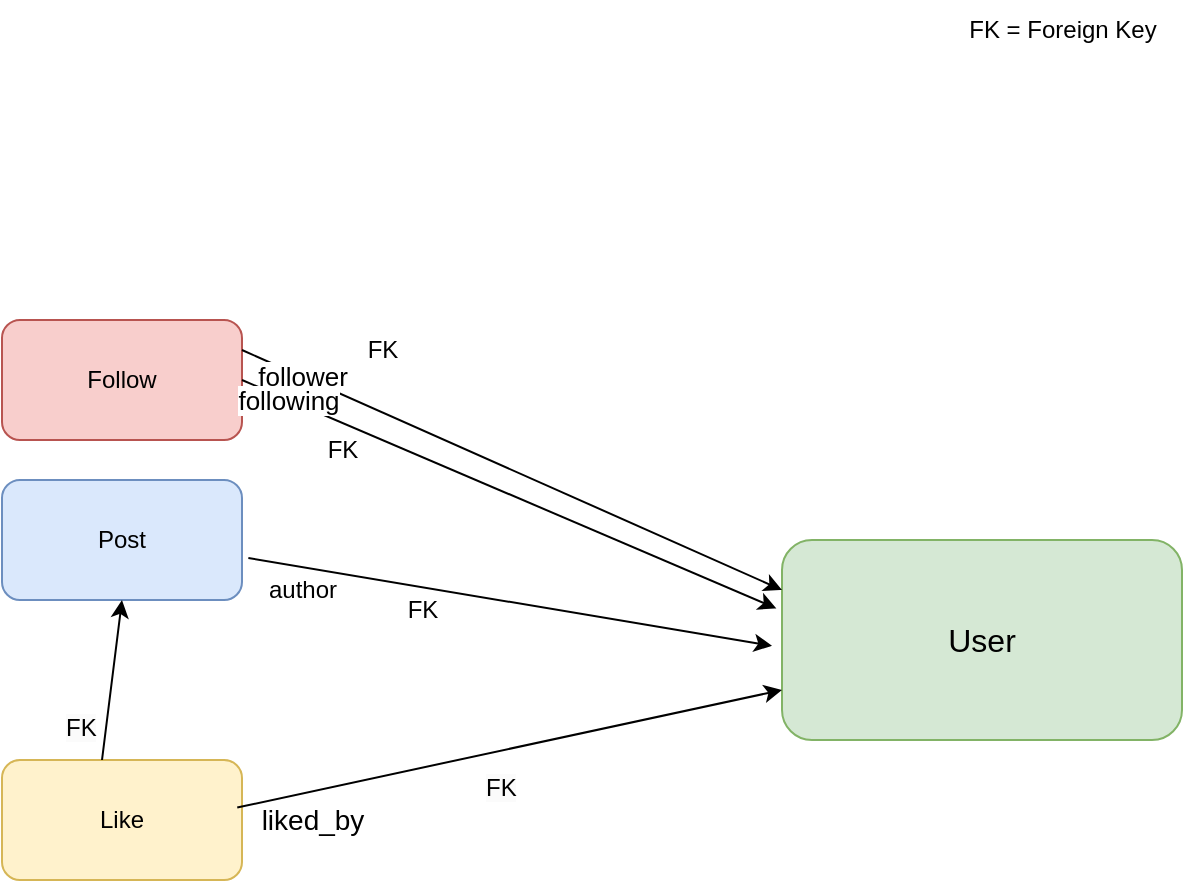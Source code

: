 <mxfile version="24.4.10" type="github">
  <diagram name="Page-1" id="FZ8XiWYrmwSJmpzqYuwW">
    <mxGraphModel dx="1050" dy="557" grid="1" gridSize="10" guides="1" tooltips="1" connect="1" arrows="1" fold="1" page="1" pageScale="1" pageWidth="827" pageHeight="1169" math="0" shadow="0">
      <root>
        <mxCell id="0" />
        <mxCell id="1" parent="0" />
        <mxCell id="QTA3vDswp-ZJsieZmJUL-1" value="User" style="rounded=1;whiteSpace=wrap;html=1;fillColor=#d5e8d4;strokeColor=#82b366;fontSize=16;" parent="1" vertex="1">
          <mxGeometry x="540" y="300" width="200" height="100" as="geometry" />
        </mxCell>
        <mxCell id="QTA3vDswp-ZJsieZmJUL-16" value="Follow" style="rounded=1;whiteSpace=wrap;html=1;fillColor=#f8cecc;strokeColor=#b85450;" parent="1" vertex="1">
          <mxGeometry x="150" y="190" width="120" height="60" as="geometry" />
        </mxCell>
        <mxCell id="QTA3vDswp-ZJsieZmJUL-22" value="FK" style="text;html=1;align=center;verticalAlign=middle;resizable=0;points=[];autosize=1;strokeColor=none;fillColor=none;" parent="1" vertex="1">
          <mxGeometry x="300" y="240" width="40" height="30" as="geometry" />
        </mxCell>
        <mxCell id="QTA3vDswp-ZJsieZmJUL-23" value="FK" style="text;html=1;align=center;verticalAlign=middle;resizable=0;points=[];autosize=1;strokeColor=none;fillColor=none;" parent="1" vertex="1">
          <mxGeometry x="320" y="190" width="40" height="30" as="geometry" />
        </mxCell>
        <mxCell id="QTA3vDswp-ZJsieZmJUL-25" value="FK = Foreign Key" style="text;html=1;align=center;verticalAlign=middle;resizable=0;points=[];autosize=1;strokeColor=none;fillColor=none;" parent="1" vertex="1">
          <mxGeometry x="620" y="30" width="120" height="30" as="geometry" />
        </mxCell>
        <mxCell id="Rn-DHg0a_0eI_13u3Wai-1" value="Post" style="rounded=1;whiteSpace=wrap;html=1;fillColor=#dae8fc;strokeColor=#6c8ebf;" vertex="1" parent="1">
          <mxGeometry x="150" y="270" width="120" height="60" as="geometry" />
        </mxCell>
        <mxCell id="Rn-DHg0a_0eI_13u3Wai-2" value="" style="endArrow=classic;html=1;rounded=0;entryX=0;entryY=0.25;entryDx=0;entryDy=0;exitX=1;exitY=0.25;exitDx=0;exitDy=0;" edge="1" parent="1" source="QTA3vDswp-ZJsieZmJUL-16" target="QTA3vDswp-ZJsieZmJUL-1">
          <mxGeometry width="50" height="50" relative="1" as="geometry">
            <mxPoint x="270" y="190" as="sourcePoint" />
            <mxPoint x="320" y="140" as="targetPoint" />
          </mxGeometry>
        </mxCell>
        <mxCell id="Rn-DHg0a_0eI_13u3Wai-4" value="&lt;font style=&quot;font-size: 13px;&quot;&gt;follower&lt;/font&gt;" style="edgeLabel;html=1;align=center;verticalAlign=middle;resizable=0;points=[];" vertex="1" connectable="0" parent="Rn-DHg0a_0eI_13u3Wai-2">
          <mxGeometry x="-0.777" y="1" relative="1" as="geometry">
            <mxPoint x="-1" as="offset" />
          </mxGeometry>
        </mxCell>
        <mxCell id="Rn-DHg0a_0eI_13u3Wai-3" value="" style="endArrow=classic;html=1;rounded=0;entryX=-0.014;entryY=0.342;entryDx=0;entryDy=0;exitX=1;exitY=0.75;exitDx=0;exitDy=0;entryPerimeter=0;" edge="1" parent="1" target="QTA3vDswp-ZJsieZmJUL-1">
          <mxGeometry width="50" height="50" relative="1" as="geometry">
            <mxPoint x="270" y="220" as="sourcePoint" />
            <mxPoint x="450" y="290" as="targetPoint" />
          </mxGeometry>
        </mxCell>
        <mxCell id="Rn-DHg0a_0eI_13u3Wai-5" value="&lt;font style=&quot;font-size: 13px;&quot;&gt;following&lt;/font&gt;" style="edgeLabel;html=1;align=center;verticalAlign=middle;resizable=0;points=[];" vertex="1" connectable="0" parent="Rn-DHg0a_0eI_13u3Wai-3">
          <mxGeometry x="-0.831" relative="1" as="geometry">
            <mxPoint as="offset" />
          </mxGeometry>
        </mxCell>
        <mxCell id="Rn-DHg0a_0eI_13u3Wai-7" value="author" style="text;html=1;align=center;verticalAlign=middle;resizable=0;points=[];autosize=1;strokeColor=none;fillColor=none;" vertex="1" parent="1">
          <mxGeometry x="270" y="310" width="60" height="30" as="geometry" />
        </mxCell>
        <mxCell id="Rn-DHg0a_0eI_13u3Wai-9" value="" style="endArrow=classic;html=1;rounded=0;entryX=-0.012;entryY=0.886;entryDx=0;entryDy=0;entryPerimeter=0;exitX=0.053;exitY=-0.033;exitDx=0;exitDy=0;exitPerimeter=0;" edge="1" parent="1" source="Rn-DHg0a_0eI_13u3Wai-7">
          <mxGeometry width="50" height="50" relative="1" as="geometry">
            <mxPoint x="285" y="347.07" as="sourcePoint" />
            <mxPoint x="535.0" y="352.93" as="targetPoint" />
          </mxGeometry>
        </mxCell>
        <mxCell id="Rn-DHg0a_0eI_13u3Wai-10" value="FK" style="text;html=1;align=center;verticalAlign=middle;resizable=0;points=[];autosize=1;strokeColor=none;fillColor=none;" vertex="1" parent="1">
          <mxGeometry x="340" y="320" width="40" height="30" as="geometry" />
        </mxCell>
        <mxCell id="Rn-DHg0a_0eI_13u3Wai-11" value="Like" style="rounded=1;whiteSpace=wrap;html=1;fillColor=#fff2cc;strokeColor=#d6b656;" vertex="1" parent="1">
          <mxGeometry x="150" y="410" width="120" height="60" as="geometry" />
        </mxCell>
        <mxCell id="Rn-DHg0a_0eI_13u3Wai-12" value="" style="endArrow=classic;html=1;rounded=0;entryX=0.5;entryY=1;entryDx=0;entryDy=0;" edge="1" parent="1" target="Rn-DHg0a_0eI_13u3Wai-1">
          <mxGeometry width="50" height="50" relative="1" as="geometry">
            <mxPoint x="200" y="410" as="sourcePoint" />
            <mxPoint x="250" y="360" as="targetPoint" />
          </mxGeometry>
        </mxCell>
        <mxCell id="Rn-DHg0a_0eI_13u3Wai-13" value="&lt;span style=&quot;color: rgb(0, 0, 0); font-family: Helvetica; font-size: 12px; font-style: normal; font-variant-ligatures: normal; font-variant-caps: normal; font-weight: 400; letter-spacing: normal; orphans: 2; text-align: center; text-indent: 0px; text-transform: none; widows: 2; word-spacing: 0px; -webkit-text-stroke-width: 0px; white-space: nowrap; background-color: rgb(251, 251, 251); text-decoration-thickness: initial; text-decoration-style: initial; text-decoration-color: initial; display: inline !important; float: none;&quot;&gt;FK&lt;/span&gt;" style="text;whiteSpace=wrap;html=1;" vertex="1" parent="1">
          <mxGeometry x="180" y="380" width="20" height="30" as="geometry" />
        </mxCell>
        <mxCell id="Rn-DHg0a_0eI_13u3Wai-15" value="&lt;font style=&quot;font-size: 14px;&quot;&gt;liked_by&lt;/font&gt;" style="text;html=1;align=center;verticalAlign=middle;resizable=0;points=[];autosize=1;strokeColor=none;fillColor=none;" vertex="1" parent="1">
          <mxGeometry x="270" y="425" width="70" height="30" as="geometry" />
        </mxCell>
        <mxCell id="Rn-DHg0a_0eI_13u3Wai-16" value="" style="endArrow=classic;html=1;rounded=0;exitX=-0.034;exitY=0.293;exitDx=0;exitDy=0;exitPerimeter=0;entryX=0;entryY=0.75;entryDx=0;entryDy=0;" edge="1" parent="1" source="Rn-DHg0a_0eI_13u3Wai-15" target="QTA3vDswp-ZJsieZmJUL-1">
          <mxGeometry width="50" height="50" relative="1" as="geometry">
            <mxPoint x="335" y="450" as="sourcePoint" />
            <mxPoint x="480" y="340" as="targetPoint" />
          </mxGeometry>
        </mxCell>
        <mxCell id="Rn-DHg0a_0eI_13u3Wai-17" value="&lt;span style=&quot;color: rgb(0, 0, 0); font-family: Helvetica; font-size: 12px; font-style: normal; font-variant-ligatures: normal; font-variant-caps: normal; font-weight: 400; letter-spacing: normal; orphans: 2; text-align: center; text-indent: 0px; text-transform: none; widows: 2; word-spacing: 0px; -webkit-text-stroke-width: 0px; white-space: nowrap; background-color: rgb(251, 251, 251); text-decoration-thickness: initial; text-decoration-style: initial; text-decoration-color: initial; display: inline !important; float: none;&quot;&gt;FK&lt;/span&gt;" style="text;whiteSpace=wrap;html=1;" vertex="1" parent="1">
          <mxGeometry x="390" y="410" width="40" height="20" as="geometry" />
        </mxCell>
      </root>
    </mxGraphModel>
  </diagram>
</mxfile>
